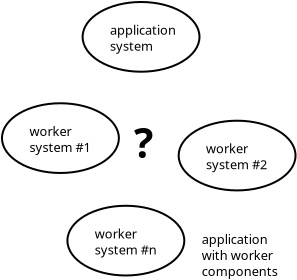 <?xml version="1.0" encoding="UTF-8"?>
<dia:diagram xmlns:dia="http://www.lysator.liu.se/~alla/dia/">
  <dia:layer name="Background" visible="true" active="true">
    <dia:object type="Standard - Text" version="1" id="O0">
      <dia:attribute name="obj_pos">
        <dia:point val="10.364,13.07"/>
      </dia:attribute>
      <dia:attribute name="obj_bb">
        <dia:rectangle val="10.364,12.475;14.319,14.82"/>
      </dia:attribute>
      <dia:attribute name="text">
        <dia:composite type="text">
          <dia:attribute name="string">
            <dia:string>#application
with worker
components#</dia:string>
          </dia:attribute>
          <dia:attribute name="font">
            <dia:font family="sans" style="0" name="Helvetica"/>
          </dia:attribute>
          <dia:attribute name="height">
            <dia:real val="0.8"/>
          </dia:attribute>
          <dia:attribute name="pos">
            <dia:point val="10.364,13.07"/>
          </dia:attribute>
          <dia:attribute name="color">
            <dia:color val="#000000"/>
          </dia:attribute>
          <dia:attribute name="alignment">
            <dia:enum val="0"/>
          </dia:attribute>
        </dia:composite>
      </dia:attribute>
      <dia:attribute name="valign">
        <dia:enum val="3"/>
      </dia:attribute>
    </dia:object>
    <dia:object type="Standard - Text" version="1" id="O1">
      <dia:attribute name="obj_pos">
        <dia:point val="13.036,21.412"/>
      </dia:attribute>
      <dia:attribute name="obj_bb">
        <dia:rectangle val="13.036,20.817;13.036,21.562"/>
      </dia:attribute>
      <dia:attribute name="text">
        <dia:composite type="text">
          <dia:attribute name="string">
            <dia:string>##</dia:string>
          </dia:attribute>
          <dia:attribute name="font">
            <dia:font family="sans" style="0" name="Helvetica"/>
          </dia:attribute>
          <dia:attribute name="height">
            <dia:real val="0.8"/>
          </dia:attribute>
          <dia:attribute name="pos">
            <dia:point val="13.036,21.412"/>
          </dia:attribute>
          <dia:attribute name="color">
            <dia:color val="#000000"/>
          </dia:attribute>
          <dia:attribute name="alignment">
            <dia:enum val="0"/>
          </dia:attribute>
        </dia:composite>
      </dia:attribute>
      <dia:attribute name="valign">
        <dia:enum val="3"/>
      </dia:attribute>
    </dia:object>
    <dia:group>
      <dia:object type="Standard - Ellipse" version="0" id="O2">
        <dia:attribute name="obj_pos">
          <dia:point val="4.413,0.969"/>
        </dia:attribute>
        <dia:attribute name="obj_bb">
          <dia:rectangle val="4.363,0.919;10.305,4.505"/>
        </dia:attribute>
        <dia:attribute name="elem_corner">
          <dia:point val="4.413,0.969"/>
        </dia:attribute>
        <dia:attribute name="elem_width">
          <dia:real val="5.843"/>
        </dia:attribute>
        <dia:attribute name="elem_height">
          <dia:real val="3.486"/>
        </dia:attribute>
      </dia:object>
      <dia:object type="Standard - Text" version="1" id="O3">
        <dia:attribute name="obj_pos">
          <dia:point val="5.784,2.601"/>
        </dia:attribute>
        <dia:attribute name="obj_bb">
          <dia:rectangle val="5.784,2.006;9.317,3.551"/>
        </dia:attribute>
        <dia:attribute name="text">
          <dia:composite type="text">
            <dia:attribute name="string">
              <dia:string>#application
system#</dia:string>
            </dia:attribute>
            <dia:attribute name="font">
              <dia:font family="sans" style="0" name="Helvetica"/>
            </dia:attribute>
            <dia:attribute name="height">
              <dia:real val="0.8"/>
            </dia:attribute>
            <dia:attribute name="pos">
              <dia:point val="5.784,2.601"/>
            </dia:attribute>
            <dia:attribute name="color">
              <dia:color val="#000000"/>
            </dia:attribute>
            <dia:attribute name="alignment">
              <dia:enum val="0"/>
            </dia:attribute>
          </dia:composite>
        </dia:attribute>
        <dia:attribute name="valign">
          <dia:enum val="3"/>
        </dia:attribute>
      </dia:object>
    </dia:group>
    <dia:group>
      <dia:object type="Standard - Ellipse" version="0" id="O4">
        <dia:attribute name="obj_pos">
          <dia:point val="9.215,6.904"/>
        </dia:attribute>
        <dia:attribute name="obj_bb">
          <dia:rectangle val="9.165,6.854;15.108,10.44"/>
        </dia:attribute>
        <dia:attribute name="elem_corner">
          <dia:point val="9.215,6.904"/>
        </dia:attribute>
        <dia:attribute name="elem_width">
          <dia:real val="5.843"/>
        </dia:attribute>
        <dia:attribute name="elem_height">
          <dia:real val="3.486"/>
        </dia:attribute>
      </dia:object>
      <dia:object type="Standard - Text" version="1" id="O5">
        <dia:attribute name="obj_pos">
          <dia:point val="10.586,8.536"/>
        </dia:attribute>
        <dia:attribute name="obj_bb">
          <dia:rectangle val="10.586,7.941;14.046,9.486"/>
        </dia:attribute>
        <dia:attribute name="text">
          <dia:composite type="text">
            <dia:attribute name="string">
              <dia:string>#worker
system #2#</dia:string>
            </dia:attribute>
            <dia:attribute name="font">
              <dia:font family="sans" style="0" name="Helvetica"/>
            </dia:attribute>
            <dia:attribute name="height">
              <dia:real val="0.8"/>
            </dia:attribute>
            <dia:attribute name="pos">
              <dia:point val="10.586,8.536"/>
            </dia:attribute>
            <dia:attribute name="color">
              <dia:color val="#000000"/>
            </dia:attribute>
            <dia:attribute name="alignment">
              <dia:enum val="0"/>
            </dia:attribute>
          </dia:composite>
        </dia:attribute>
        <dia:attribute name="valign">
          <dia:enum val="3"/>
        </dia:attribute>
      </dia:object>
    </dia:group>
    <dia:group>
      <dia:object type="Standard - Line" version="0" id="O6">
        <dia:attribute name="obj_pos">
          <dia:point val="4.364,7.118"/>
        </dia:attribute>
        <dia:attribute name="obj_bb">
          <dia:rectangle val="3.981,7.061;4.698,8.001"/>
        </dia:attribute>
        <dia:attribute name="conn_endpoints">
          <dia:point val="4.364,7.118"/>
          <dia:point val="4.251,7.89"/>
        </dia:attribute>
        <dia:attribute name="numcp">
          <dia:int val="1"/>
        </dia:attribute>
        <dia:attribute name="end_arrow">
          <dia:enum val="22"/>
        </dia:attribute>
        <dia:attribute name="end_arrow_length">
          <dia:real val="0.5"/>
        </dia:attribute>
        <dia:attribute name="end_arrow_width">
          <dia:real val="0.5"/>
        </dia:attribute>
      </dia:object>
      <dia:object type="Standard - Ellipse" version="0" id="O7">
        <dia:attribute name="obj_pos">
          <dia:point val="0.382,6.032"/>
        </dia:attribute>
        <dia:attribute name="obj_bb">
          <dia:rectangle val="0.332,5.982;6.274,9.567"/>
        </dia:attribute>
        <dia:attribute name="elem_corner">
          <dia:point val="0.382,6.032"/>
        </dia:attribute>
        <dia:attribute name="elem_width">
          <dia:real val="5.843"/>
        </dia:attribute>
        <dia:attribute name="elem_height">
          <dia:real val="3.486"/>
        </dia:attribute>
      </dia:object>
      <dia:object type="Standard - Text" version="1" id="O8">
        <dia:attribute name="obj_pos">
          <dia:point val="1.753,7.664"/>
        </dia:attribute>
        <dia:attribute name="obj_bb">
          <dia:rectangle val="1.753,7.069;5.213,8.614"/>
        </dia:attribute>
        <dia:attribute name="text">
          <dia:composite type="text">
            <dia:attribute name="string">
              <dia:string>#worker
system #1#</dia:string>
            </dia:attribute>
            <dia:attribute name="font">
              <dia:font family="sans" style="0" name="Helvetica"/>
            </dia:attribute>
            <dia:attribute name="height">
              <dia:real val="0.8"/>
            </dia:attribute>
            <dia:attribute name="pos">
              <dia:point val="1.753,7.664"/>
            </dia:attribute>
            <dia:attribute name="color">
              <dia:color val="#000000"/>
            </dia:attribute>
            <dia:attribute name="alignment">
              <dia:enum val="0"/>
            </dia:attribute>
          </dia:composite>
        </dia:attribute>
        <dia:attribute name="valign">
          <dia:enum val="3"/>
        </dia:attribute>
      </dia:object>
      <dia:object type="Standard - Text" version="1" id="O9">
        <dia:attribute name="obj_pos">
          <dia:point val="2.622,7.399"/>
        </dia:attribute>
        <dia:attribute name="obj_bb">
          <dia:rectangle val="2.622,6.804;2.622,7.549"/>
        </dia:attribute>
        <dia:attribute name="text">
          <dia:composite type="text">
            <dia:attribute name="string">
              <dia:string>##</dia:string>
            </dia:attribute>
            <dia:attribute name="font">
              <dia:font family="sans" style="0" name="Helvetica"/>
            </dia:attribute>
            <dia:attribute name="height">
              <dia:real val="0.8"/>
            </dia:attribute>
            <dia:attribute name="pos">
              <dia:point val="2.622,7.399"/>
            </dia:attribute>
            <dia:attribute name="color">
              <dia:color val="#000000"/>
            </dia:attribute>
            <dia:attribute name="alignment">
              <dia:enum val="0"/>
            </dia:attribute>
          </dia:composite>
        </dia:attribute>
        <dia:attribute name="valign">
          <dia:enum val="3"/>
        </dia:attribute>
      </dia:object>
    </dia:group>
    <dia:group>
      <dia:object type="Standard - Ellipse" version="0" id="O10">
        <dia:attribute name="obj_pos">
          <dia:point val="3.653,11.157"/>
        </dia:attribute>
        <dia:attribute name="obj_bb">
          <dia:rectangle val="3.603,11.107;9.546,14.693"/>
        </dia:attribute>
        <dia:attribute name="elem_corner">
          <dia:point val="3.653,11.157"/>
        </dia:attribute>
        <dia:attribute name="elem_width">
          <dia:real val="5.843"/>
        </dia:attribute>
        <dia:attribute name="elem_height">
          <dia:real val="3.486"/>
        </dia:attribute>
      </dia:object>
      <dia:object type="Standard - Text" version="1" id="O11">
        <dia:attribute name="obj_pos">
          <dia:point val="5.025,12.789"/>
        </dia:attribute>
        <dia:attribute name="obj_bb">
          <dia:rectangle val="5.025,12.194;8.482,13.739"/>
        </dia:attribute>
        <dia:attribute name="text">
          <dia:composite type="text">
            <dia:attribute name="string">
              <dia:string>#worker
system #n#</dia:string>
            </dia:attribute>
            <dia:attribute name="font">
              <dia:font family="sans" style="0" name="Helvetica"/>
            </dia:attribute>
            <dia:attribute name="height">
              <dia:real val="0.8"/>
            </dia:attribute>
            <dia:attribute name="pos">
              <dia:point val="5.025,12.789"/>
            </dia:attribute>
            <dia:attribute name="color">
              <dia:color val="#000000"/>
            </dia:attribute>
            <dia:attribute name="alignment">
              <dia:enum val="0"/>
            </dia:attribute>
          </dia:composite>
        </dia:attribute>
        <dia:attribute name="valign">
          <dia:enum val="3"/>
        </dia:attribute>
      </dia:object>
    </dia:group>
    <dia:object type="Standard - Text" version="1" id="O12">
      <dia:attribute name="obj_pos">
        <dia:point val="6.984,8.762"/>
      </dia:attribute>
      <dia:attribute name="obj_bb">
        <dia:rectangle val="6.984,6.875;8.164,9.242"/>
      </dia:attribute>
      <dia:attribute name="text">
        <dia:composite type="text">
          <dia:attribute name="string">
            <dia:string>#?#</dia:string>
          </dia:attribute>
          <dia:attribute name="font">
            <dia:font family="sans" style="80" name="Helvetica-Bold"/>
          </dia:attribute>
          <dia:attribute name="height">
            <dia:real val="2.54"/>
          </dia:attribute>
          <dia:attribute name="pos">
            <dia:point val="6.984,8.762"/>
          </dia:attribute>
          <dia:attribute name="color">
            <dia:color val="#000000"/>
          </dia:attribute>
          <dia:attribute name="alignment">
            <dia:enum val="0"/>
          </dia:attribute>
        </dia:composite>
      </dia:attribute>
      <dia:attribute name="valign">
        <dia:enum val="3"/>
      </dia:attribute>
    </dia:object>
  </dia:layer>
</dia:diagram>
